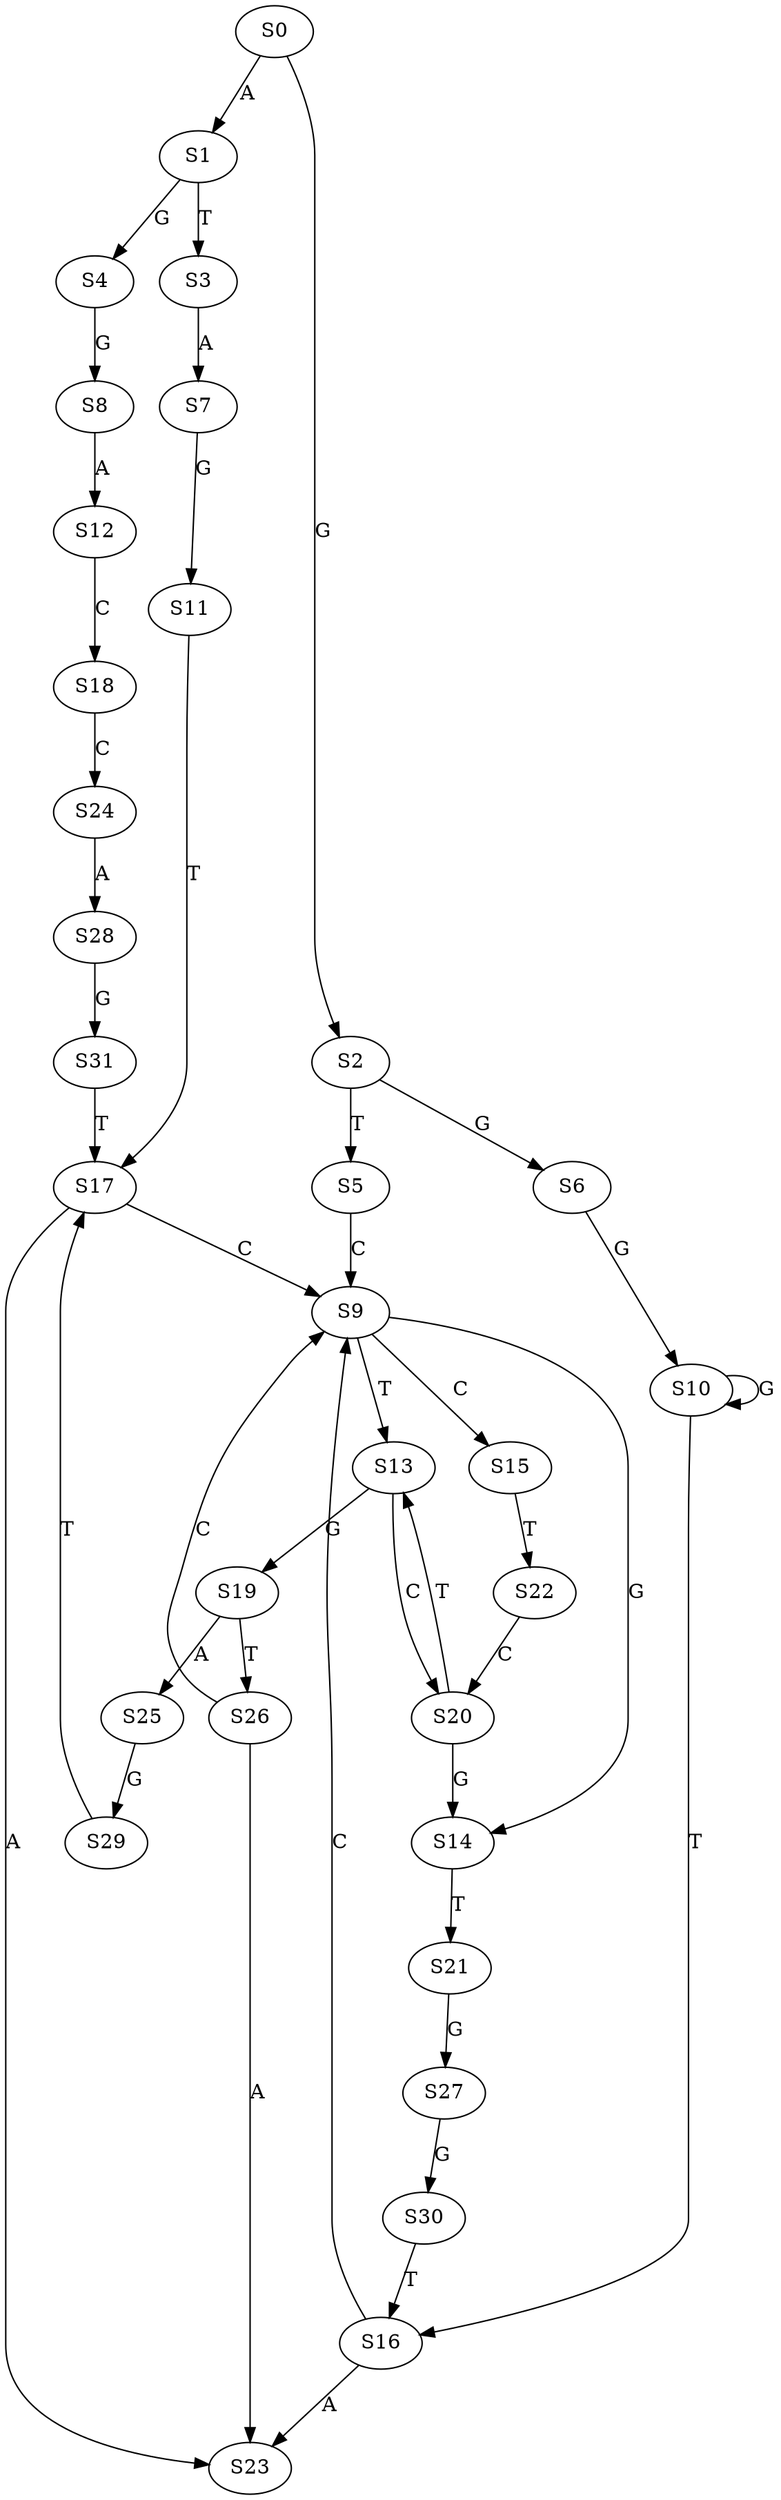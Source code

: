 strict digraph  {
	S0 -> S1 [ label = A ];
	S0 -> S2 [ label = G ];
	S1 -> S3 [ label = T ];
	S1 -> S4 [ label = G ];
	S2 -> S5 [ label = T ];
	S2 -> S6 [ label = G ];
	S3 -> S7 [ label = A ];
	S4 -> S8 [ label = G ];
	S5 -> S9 [ label = C ];
	S6 -> S10 [ label = G ];
	S7 -> S11 [ label = G ];
	S8 -> S12 [ label = A ];
	S9 -> S13 [ label = T ];
	S9 -> S14 [ label = G ];
	S9 -> S15 [ label = C ];
	S10 -> S16 [ label = T ];
	S10 -> S10 [ label = G ];
	S11 -> S17 [ label = T ];
	S12 -> S18 [ label = C ];
	S13 -> S19 [ label = G ];
	S13 -> S20 [ label = C ];
	S14 -> S21 [ label = T ];
	S15 -> S22 [ label = T ];
	S16 -> S23 [ label = A ];
	S16 -> S9 [ label = C ];
	S17 -> S23 [ label = A ];
	S17 -> S9 [ label = C ];
	S18 -> S24 [ label = C ];
	S19 -> S25 [ label = A ];
	S19 -> S26 [ label = T ];
	S20 -> S13 [ label = T ];
	S20 -> S14 [ label = G ];
	S21 -> S27 [ label = G ];
	S22 -> S20 [ label = C ];
	S24 -> S28 [ label = A ];
	S25 -> S29 [ label = G ];
	S26 -> S23 [ label = A ];
	S26 -> S9 [ label = C ];
	S27 -> S30 [ label = G ];
	S28 -> S31 [ label = G ];
	S29 -> S17 [ label = T ];
	S30 -> S16 [ label = T ];
	S31 -> S17 [ label = T ];
}
